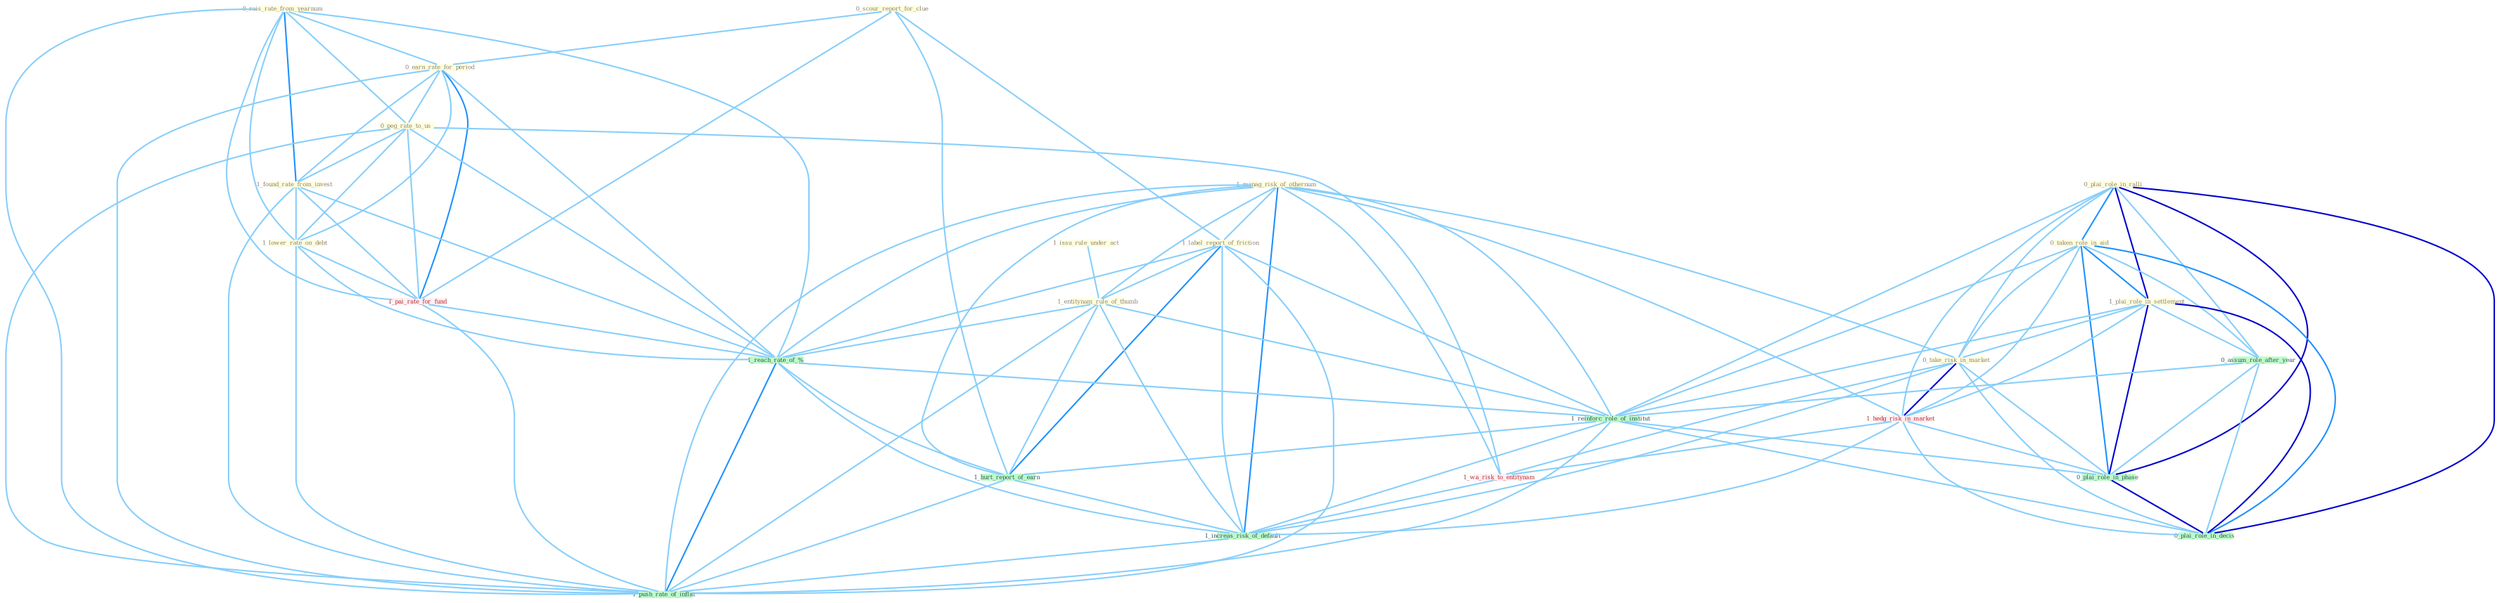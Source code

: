 Graph G{ 
    node
    [shape=polygon,style=filled,width=.5,height=.06,color="#BDFCC9",fixedsize=true,fontsize=4,
    fontcolor="#2f4f4f"];
    {node
    [color="#ffffe0", fontcolor="#8b7d6b"] "0_plai_role_in_ralli " "0_rais_rate_from_yearnum " "0_scour_report_for_clue " "0_taken_role_in_aid " "1_manag_risk_of_othernum " "1_label_report_of_friction " "1_issu_rule_under_act " "0_earn_rate_for_period " "0_peg_rate_to_us " "1_found_rate_from_invest " "1_entitynam_rule_of_thumb " "1_plai_role_in_settlement " "0_take_risk_in_market " "1_lower_rate_on_debt "}
{node [color="#fff0f5", fontcolor="#b22222"] "1_hedg_risk_in_market " "1_pai_rate_for_fund " "1_wa_risk_to_entitynam "}
edge [color="#B0E2FF"];

	"0_plai_role_in_ralli " -- "0_taken_role_in_aid " [w="2", color="#1e90ff" , len=0.8];
	"0_plai_role_in_ralli " -- "1_plai_role_in_settlement " [w="3", color="#0000cd" , len=0.6];
	"0_plai_role_in_ralli " -- "0_take_risk_in_market " [w="1", color="#87cefa" ];
	"0_plai_role_in_ralli " -- "0_assum_role_after_year " [w="1", color="#87cefa" ];
	"0_plai_role_in_ralli " -- "1_hedg_risk_in_market " [w="1", color="#87cefa" ];
	"0_plai_role_in_ralli " -- "1_reinforc_role_of_institut " [w="1", color="#87cefa" ];
	"0_plai_role_in_ralli " -- "0_plai_role_in_phase " [w="3", color="#0000cd" , len=0.6];
	"0_plai_role_in_ralli " -- "0_plai_role_in_decis " [w="3", color="#0000cd" , len=0.6];
	"0_rais_rate_from_yearnum " -- "0_earn_rate_for_period " [w="1", color="#87cefa" ];
	"0_rais_rate_from_yearnum " -- "0_peg_rate_to_us " [w="1", color="#87cefa" ];
	"0_rais_rate_from_yearnum " -- "1_found_rate_from_invest " [w="2", color="#1e90ff" , len=0.8];
	"0_rais_rate_from_yearnum " -- "1_lower_rate_on_debt " [w="1", color="#87cefa" ];
	"0_rais_rate_from_yearnum " -- "1_pai_rate_for_fund " [w="1", color="#87cefa" ];
	"0_rais_rate_from_yearnum " -- "1_reach_rate_of_% " [w="1", color="#87cefa" ];
	"0_rais_rate_from_yearnum " -- "1_push_rate_of_inflat " [w="1", color="#87cefa" ];
	"0_scour_report_for_clue " -- "1_label_report_of_friction " [w="1", color="#87cefa" ];
	"0_scour_report_for_clue " -- "0_earn_rate_for_period " [w="1", color="#87cefa" ];
	"0_scour_report_for_clue " -- "1_pai_rate_for_fund " [w="1", color="#87cefa" ];
	"0_scour_report_for_clue " -- "1_hurt_report_of_earn " [w="1", color="#87cefa" ];
	"0_taken_role_in_aid " -- "1_plai_role_in_settlement " [w="2", color="#1e90ff" , len=0.8];
	"0_taken_role_in_aid " -- "0_take_risk_in_market " [w="1", color="#87cefa" ];
	"0_taken_role_in_aid " -- "0_assum_role_after_year " [w="1", color="#87cefa" ];
	"0_taken_role_in_aid " -- "1_hedg_risk_in_market " [w="1", color="#87cefa" ];
	"0_taken_role_in_aid " -- "1_reinforc_role_of_institut " [w="1", color="#87cefa" ];
	"0_taken_role_in_aid " -- "0_plai_role_in_phase " [w="2", color="#1e90ff" , len=0.8];
	"0_taken_role_in_aid " -- "0_plai_role_in_decis " [w="2", color="#1e90ff" , len=0.8];
	"1_manag_risk_of_othernum " -- "1_label_report_of_friction " [w="1", color="#87cefa" ];
	"1_manag_risk_of_othernum " -- "1_entitynam_rule_of_thumb " [w="1", color="#87cefa" ];
	"1_manag_risk_of_othernum " -- "0_take_risk_in_market " [w="1", color="#87cefa" ];
	"1_manag_risk_of_othernum " -- "1_hedg_risk_in_market " [w="1", color="#87cefa" ];
	"1_manag_risk_of_othernum " -- "1_reach_rate_of_% " [w="1", color="#87cefa" ];
	"1_manag_risk_of_othernum " -- "1_reinforc_role_of_institut " [w="1", color="#87cefa" ];
	"1_manag_risk_of_othernum " -- "1_wa_risk_to_entitynam " [w="1", color="#87cefa" ];
	"1_manag_risk_of_othernum " -- "1_hurt_report_of_earn " [w="1", color="#87cefa" ];
	"1_manag_risk_of_othernum " -- "1_increas_risk_of_default " [w="2", color="#1e90ff" , len=0.8];
	"1_manag_risk_of_othernum " -- "1_push_rate_of_inflat " [w="1", color="#87cefa" ];
	"1_label_report_of_friction " -- "1_entitynam_rule_of_thumb " [w="1", color="#87cefa" ];
	"1_label_report_of_friction " -- "1_reach_rate_of_% " [w="1", color="#87cefa" ];
	"1_label_report_of_friction " -- "1_reinforc_role_of_institut " [w="1", color="#87cefa" ];
	"1_label_report_of_friction " -- "1_hurt_report_of_earn " [w="2", color="#1e90ff" , len=0.8];
	"1_label_report_of_friction " -- "1_increas_risk_of_default " [w="1", color="#87cefa" ];
	"1_label_report_of_friction " -- "1_push_rate_of_inflat " [w="1", color="#87cefa" ];
	"1_issu_rule_under_act " -- "1_entitynam_rule_of_thumb " [w="1", color="#87cefa" ];
	"0_earn_rate_for_period " -- "0_peg_rate_to_us " [w="1", color="#87cefa" ];
	"0_earn_rate_for_period " -- "1_found_rate_from_invest " [w="1", color="#87cefa" ];
	"0_earn_rate_for_period " -- "1_lower_rate_on_debt " [w="1", color="#87cefa" ];
	"0_earn_rate_for_period " -- "1_pai_rate_for_fund " [w="2", color="#1e90ff" , len=0.8];
	"0_earn_rate_for_period " -- "1_reach_rate_of_% " [w="1", color="#87cefa" ];
	"0_earn_rate_for_period " -- "1_push_rate_of_inflat " [w="1", color="#87cefa" ];
	"0_peg_rate_to_us " -- "1_found_rate_from_invest " [w="1", color="#87cefa" ];
	"0_peg_rate_to_us " -- "1_lower_rate_on_debt " [w="1", color="#87cefa" ];
	"0_peg_rate_to_us " -- "1_pai_rate_for_fund " [w="1", color="#87cefa" ];
	"0_peg_rate_to_us " -- "1_reach_rate_of_% " [w="1", color="#87cefa" ];
	"0_peg_rate_to_us " -- "1_wa_risk_to_entitynam " [w="1", color="#87cefa" ];
	"0_peg_rate_to_us " -- "1_push_rate_of_inflat " [w="1", color="#87cefa" ];
	"1_found_rate_from_invest " -- "1_lower_rate_on_debt " [w="1", color="#87cefa" ];
	"1_found_rate_from_invest " -- "1_pai_rate_for_fund " [w="1", color="#87cefa" ];
	"1_found_rate_from_invest " -- "1_reach_rate_of_% " [w="1", color="#87cefa" ];
	"1_found_rate_from_invest " -- "1_push_rate_of_inflat " [w="1", color="#87cefa" ];
	"1_entitynam_rule_of_thumb " -- "1_reach_rate_of_% " [w="1", color="#87cefa" ];
	"1_entitynam_rule_of_thumb " -- "1_reinforc_role_of_institut " [w="1", color="#87cefa" ];
	"1_entitynam_rule_of_thumb " -- "1_hurt_report_of_earn " [w="1", color="#87cefa" ];
	"1_entitynam_rule_of_thumb " -- "1_increas_risk_of_default " [w="1", color="#87cefa" ];
	"1_entitynam_rule_of_thumb " -- "1_push_rate_of_inflat " [w="1", color="#87cefa" ];
	"1_plai_role_in_settlement " -- "0_take_risk_in_market " [w="1", color="#87cefa" ];
	"1_plai_role_in_settlement " -- "0_assum_role_after_year " [w="1", color="#87cefa" ];
	"1_plai_role_in_settlement " -- "1_hedg_risk_in_market " [w="1", color="#87cefa" ];
	"1_plai_role_in_settlement " -- "1_reinforc_role_of_institut " [w="1", color="#87cefa" ];
	"1_plai_role_in_settlement " -- "0_plai_role_in_phase " [w="3", color="#0000cd" , len=0.6];
	"1_plai_role_in_settlement " -- "0_plai_role_in_decis " [w="3", color="#0000cd" , len=0.6];
	"0_take_risk_in_market " -- "1_hedg_risk_in_market " [w="3", color="#0000cd" , len=0.6];
	"0_take_risk_in_market " -- "1_wa_risk_to_entitynam " [w="1", color="#87cefa" ];
	"0_take_risk_in_market " -- "0_plai_role_in_phase " [w="1", color="#87cefa" ];
	"0_take_risk_in_market " -- "1_increas_risk_of_default " [w="1", color="#87cefa" ];
	"0_take_risk_in_market " -- "0_plai_role_in_decis " [w="1", color="#87cefa" ];
	"1_lower_rate_on_debt " -- "1_pai_rate_for_fund " [w="1", color="#87cefa" ];
	"1_lower_rate_on_debt " -- "1_reach_rate_of_% " [w="1", color="#87cefa" ];
	"1_lower_rate_on_debt " -- "1_push_rate_of_inflat " [w="1", color="#87cefa" ];
	"0_assum_role_after_year " -- "1_reinforc_role_of_institut " [w="1", color="#87cefa" ];
	"0_assum_role_after_year " -- "0_plai_role_in_phase " [w="1", color="#87cefa" ];
	"0_assum_role_after_year " -- "0_plai_role_in_decis " [w="1", color="#87cefa" ];
	"1_hedg_risk_in_market " -- "1_wa_risk_to_entitynam " [w="1", color="#87cefa" ];
	"1_hedg_risk_in_market " -- "0_plai_role_in_phase " [w="1", color="#87cefa" ];
	"1_hedg_risk_in_market " -- "1_increas_risk_of_default " [w="1", color="#87cefa" ];
	"1_hedg_risk_in_market " -- "0_plai_role_in_decis " [w="1", color="#87cefa" ];
	"1_pai_rate_for_fund " -- "1_reach_rate_of_% " [w="1", color="#87cefa" ];
	"1_pai_rate_for_fund " -- "1_push_rate_of_inflat " [w="1", color="#87cefa" ];
	"1_reach_rate_of_% " -- "1_reinforc_role_of_institut " [w="1", color="#87cefa" ];
	"1_reach_rate_of_% " -- "1_hurt_report_of_earn " [w="1", color="#87cefa" ];
	"1_reach_rate_of_% " -- "1_increas_risk_of_default " [w="1", color="#87cefa" ];
	"1_reach_rate_of_% " -- "1_push_rate_of_inflat " [w="2", color="#1e90ff" , len=0.8];
	"1_reinforc_role_of_institut " -- "0_plai_role_in_phase " [w="1", color="#87cefa" ];
	"1_reinforc_role_of_institut " -- "1_hurt_report_of_earn " [w="1", color="#87cefa" ];
	"1_reinforc_role_of_institut " -- "1_increas_risk_of_default " [w="1", color="#87cefa" ];
	"1_reinforc_role_of_institut " -- "0_plai_role_in_decis " [w="1", color="#87cefa" ];
	"1_reinforc_role_of_institut " -- "1_push_rate_of_inflat " [w="1", color="#87cefa" ];
	"1_wa_risk_to_entitynam " -- "1_increas_risk_of_default " [w="1", color="#87cefa" ];
	"0_plai_role_in_phase " -- "0_plai_role_in_decis " [w="3", color="#0000cd" , len=0.6];
	"1_hurt_report_of_earn " -- "1_increas_risk_of_default " [w="1", color="#87cefa" ];
	"1_hurt_report_of_earn " -- "1_push_rate_of_inflat " [w="1", color="#87cefa" ];
	"1_increas_risk_of_default " -- "1_push_rate_of_inflat " [w="1", color="#87cefa" ];
}